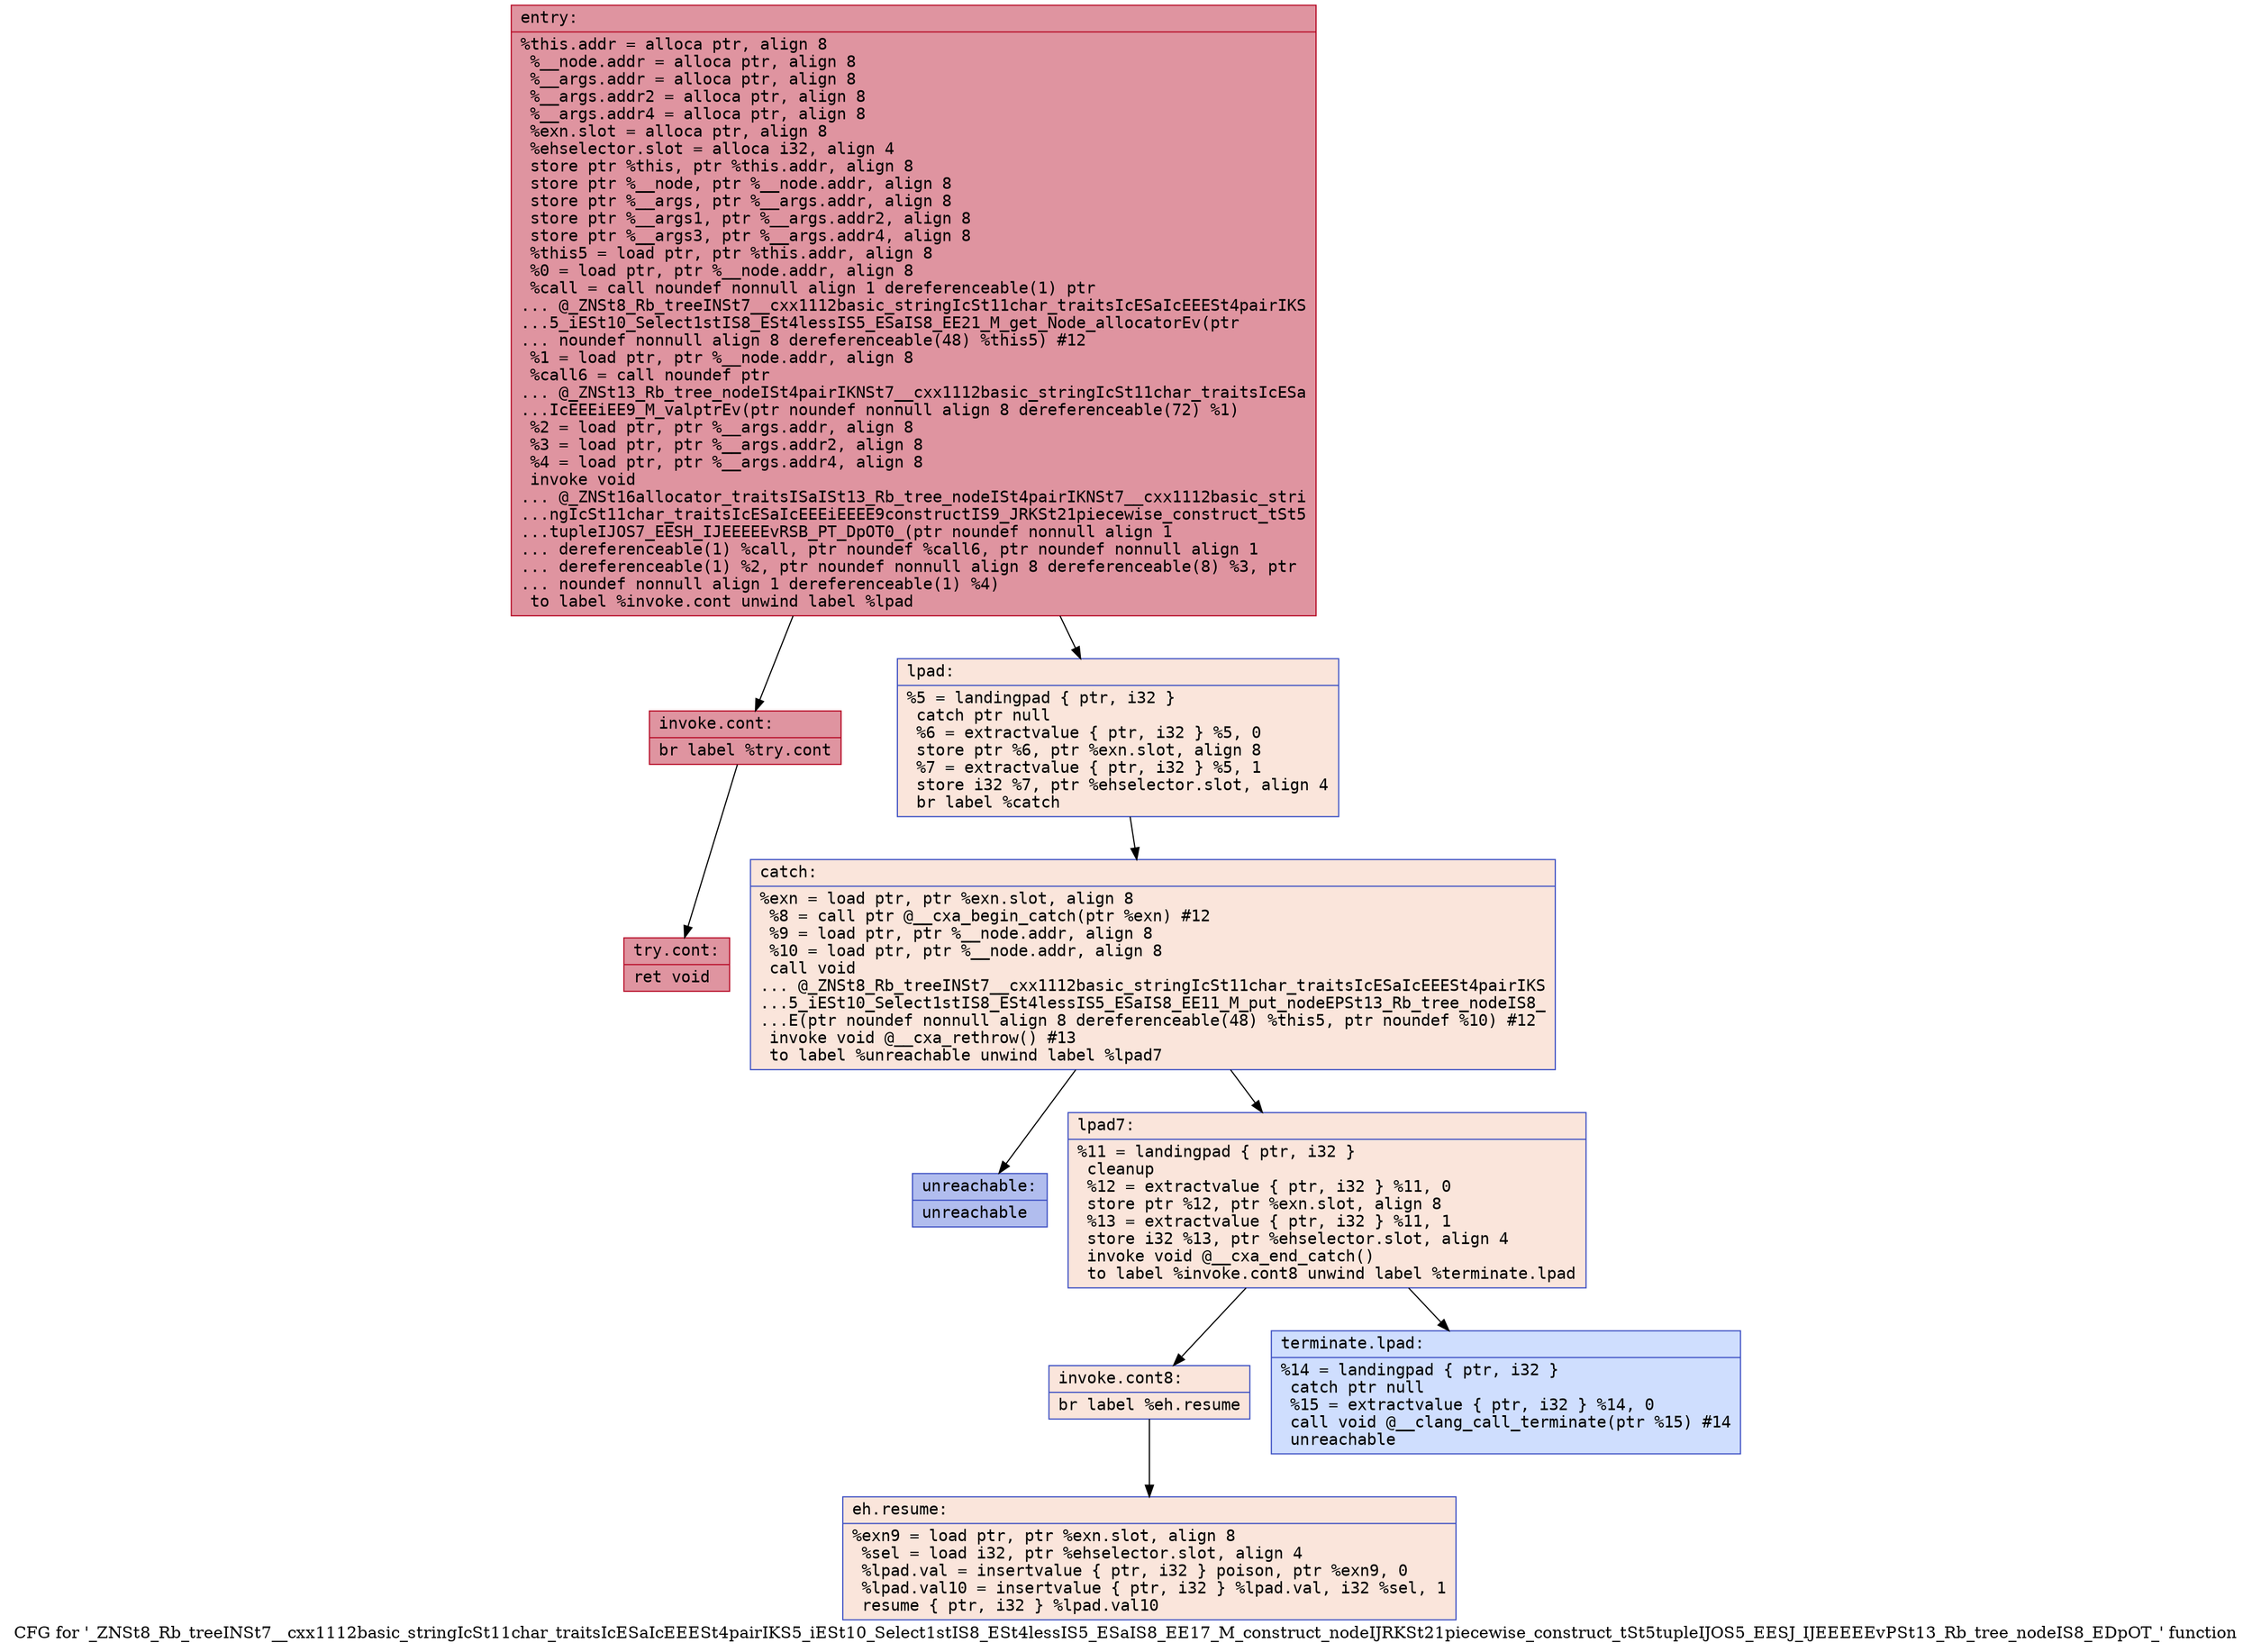 digraph "CFG for '_ZNSt8_Rb_treeINSt7__cxx1112basic_stringIcSt11char_traitsIcESaIcEEESt4pairIKS5_iESt10_Select1stIS8_ESt4lessIS5_ESaIS8_EE17_M_construct_nodeIJRKSt21piecewise_construct_tSt5tupleIJOS5_EESJ_IJEEEEEvPSt13_Rb_tree_nodeIS8_EDpOT_' function" {
	label="CFG for '_ZNSt8_Rb_treeINSt7__cxx1112basic_stringIcSt11char_traitsIcESaIcEEESt4pairIKS5_iESt10_Select1stIS8_ESt4lessIS5_ESaIS8_EE17_M_construct_nodeIJRKSt21piecewise_construct_tSt5tupleIJOS5_EESJ_IJEEEEEvPSt13_Rb_tree_nodeIS8_EDpOT_' function";

	Node0x55e98db2e0b0 [shape=record,color="#b70d28ff", style=filled, fillcolor="#b70d2870" fontname="Courier",label="{entry:\l|  %this.addr = alloca ptr, align 8\l  %__node.addr = alloca ptr, align 8\l  %__args.addr = alloca ptr, align 8\l  %__args.addr2 = alloca ptr, align 8\l  %__args.addr4 = alloca ptr, align 8\l  %exn.slot = alloca ptr, align 8\l  %ehselector.slot = alloca i32, align 4\l  store ptr %this, ptr %this.addr, align 8\l  store ptr %__node, ptr %__node.addr, align 8\l  store ptr %__args, ptr %__args.addr, align 8\l  store ptr %__args1, ptr %__args.addr2, align 8\l  store ptr %__args3, ptr %__args.addr4, align 8\l  %this5 = load ptr, ptr %this.addr, align 8\l  %0 = load ptr, ptr %__node.addr, align 8\l  %call = call noundef nonnull align 1 dereferenceable(1) ptr\l... @_ZNSt8_Rb_treeINSt7__cxx1112basic_stringIcSt11char_traitsIcESaIcEEESt4pairIKS\l...5_iESt10_Select1stIS8_ESt4lessIS5_ESaIS8_EE21_M_get_Node_allocatorEv(ptr\l... noundef nonnull align 8 dereferenceable(48) %this5) #12\l  %1 = load ptr, ptr %__node.addr, align 8\l  %call6 = call noundef ptr\l... @_ZNSt13_Rb_tree_nodeISt4pairIKNSt7__cxx1112basic_stringIcSt11char_traitsIcESa\l...IcEEEiEE9_M_valptrEv(ptr noundef nonnull align 8 dereferenceable(72) %1)\l  %2 = load ptr, ptr %__args.addr, align 8\l  %3 = load ptr, ptr %__args.addr2, align 8\l  %4 = load ptr, ptr %__args.addr4, align 8\l  invoke void\l... @_ZNSt16allocator_traitsISaISt13_Rb_tree_nodeISt4pairIKNSt7__cxx1112basic_stri\l...ngIcSt11char_traitsIcESaIcEEEiEEEE9constructIS9_JRKSt21piecewise_construct_tSt5\l...tupleIJOS7_EESH_IJEEEEEvRSB_PT_DpOT0_(ptr noundef nonnull align 1\l... dereferenceable(1) %call, ptr noundef %call6, ptr noundef nonnull align 1\l... dereferenceable(1) %2, ptr noundef nonnull align 8 dereferenceable(8) %3, ptr\l... noundef nonnull align 1 dereferenceable(1) %4)\l          to label %invoke.cont unwind label %lpad\l}"];
	Node0x55e98db2e0b0 -> Node0x55e98db2f2a0[tooltip="entry -> invoke.cont\nProbability 100.00%" ];
	Node0x55e98db2e0b0 -> Node0x55e98db2f320[tooltip="entry -> lpad\nProbability 0.00%" ];
	Node0x55e98db2f2a0 [shape=record,color="#b70d28ff", style=filled, fillcolor="#b70d2870" fontname="Courier",label="{invoke.cont:\l|  br label %try.cont\l}"];
	Node0x55e98db2f2a0 -> Node0x55e98db2f630[tooltip="invoke.cont -> try.cont\nProbability 100.00%" ];
	Node0x55e98db2f320 [shape=record,color="#3d50c3ff", style=filled, fillcolor="#f4c5ad70" fontname="Courier",label="{lpad:\l|  %5 = landingpad \{ ptr, i32 \}\l          catch ptr null\l  %6 = extractvalue \{ ptr, i32 \} %5, 0\l  store ptr %6, ptr %exn.slot, align 8\l  %7 = extractvalue \{ ptr, i32 \} %5, 1\l  store i32 %7, ptr %ehselector.slot, align 4\l  br label %catch\l}"];
	Node0x55e98db2f320 -> Node0x55e98db2f960[tooltip="lpad -> catch\nProbability 100.00%" ];
	Node0x55e98db2f960 [shape=record,color="#3d50c3ff", style=filled, fillcolor="#f4c5ad70" fontname="Courier",label="{catch:\l|  %exn = load ptr, ptr %exn.slot, align 8\l  %8 = call ptr @__cxa_begin_catch(ptr %exn) #12\l  %9 = load ptr, ptr %__node.addr, align 8\l  %10 = load ptr, ptr %__node.addr, align 8\l  call void\l... @_ZNSt8_Rb_treeINSt7__cxx1112basic_stringIcSt11char_traitsIcESaIcEEESt4pairIKS\l...5_iESt10_Select1stIS8_ESt4lessIS5_ESaIS8_EE11_M_put_nodeEPSt13_Rb_tree_nodeIS8_\l...E(ptr noundef nonnull align 8 dereferenceable(48) %this5, ptr noundef %10) #12\l  invoke void @__cxa_rethrow() #13\l          to label %unreachable unwind label %lpad7\l}"];
	Node0x55e98db2f960 -> Node0x55e98db2fde0[tooltip="catch -> unreachable\nProbability 0.00%" ];
	Node0x55e98db2f960 -> Node0x55e98db2fe30[tooltip="catch -> lpad7\nProbability 100.00%" ];
	Node0x55e98db2fe30 [shape=record,color="#3d50c3ff", style=filled, fillcolor="#f4c5ad70" fontname="Courier",label="{lpad7:\l|  %11 = landingpad \{ ptr, i32 \}\l          cleanup\l  %12 = extractvalue \{ ptr, i32 \} %11, 0\l  store ptr %12, ptr %exn.slot, align 8\l  %13 = extractvalue \{ ptr, i32 \} %11, 1\l  store i32 %13, ptr %ehselector.slot, align 4\l  invoke void @__cxa_end_catch()\l          to label %invoke.cont8 unwind label %terminate.lpad\l}"];
	Node0x55e98db2fe30 -> Node0x55e98db30270[tooltip="lpad7 -> invoke.cont8\nProbability 100.00%" ];
	Node0x55e98db2fe30 -> Node0x55e98db30320[tooltip="lpad7 -> terminate.lpad\nProbability 0.00%" ];
	Node0x55e98db30270 [shape=record,color="#3d50c3ff", style=filled, fillcolor="#f4c5ad70" fontname="Courier",label="{invoke.cont8:\l|  br label %eh.resume\l}"];
	Node0x55e98db30270 -> Node0x55e98db306c0[tooltip="invoke.cont8 -> eh.resume\nProbability 100.00%" ];
	Node0x55e98db2f630 [shape=record,color="#b70d28ff", style=filled, fillcolor="#b70d2870" fontname="Courier",label="{try.cont:\l|  ret void\l}"];
	Node0x55e98db306c0 [shape=record,color="#3d50c3ff", style=filled, fillcolor="#f4c5ad70" fontname="Courier",label="{eh.resume:\l|  %exn9 = load ptr, ptr %exn.slot, align 8\l  %sel = load i32, ptr %ehselector.slot, align 4\l  %lpad.val = insertvalue \{ ptr, i32 \} poison, ptr %exn9, 0\l  %lpad.val10 = insertvalue \{ ptr, i32 \} %lpad.val, i32 %sel, 1\l  resume \{ ptr, i32 \} %lpad.val10\l}"];
	Node0x55e98db30320 [shape=record,color="#3d50c3ff", style=filled, fillcolor="#93b5fe70" fontname="Courier",label="{terminate.lpad:\l|  %14 = landingpad \{ ptr, i32 \}\l          catch ptr null\l  %15 = extractvalue \{ ptr, i32 \} %14, 0\l  call void @__clang_call_terminate(ptr %15) #14\l  unreachable\l}"];
	Node0x55e98db2fde0 [shape=record,color="#3d50c3ff", style=filled, fillcolor="#4f69d970" fontname="Courier",label="{unreachable:\l|  unreachable\l}"];
}
